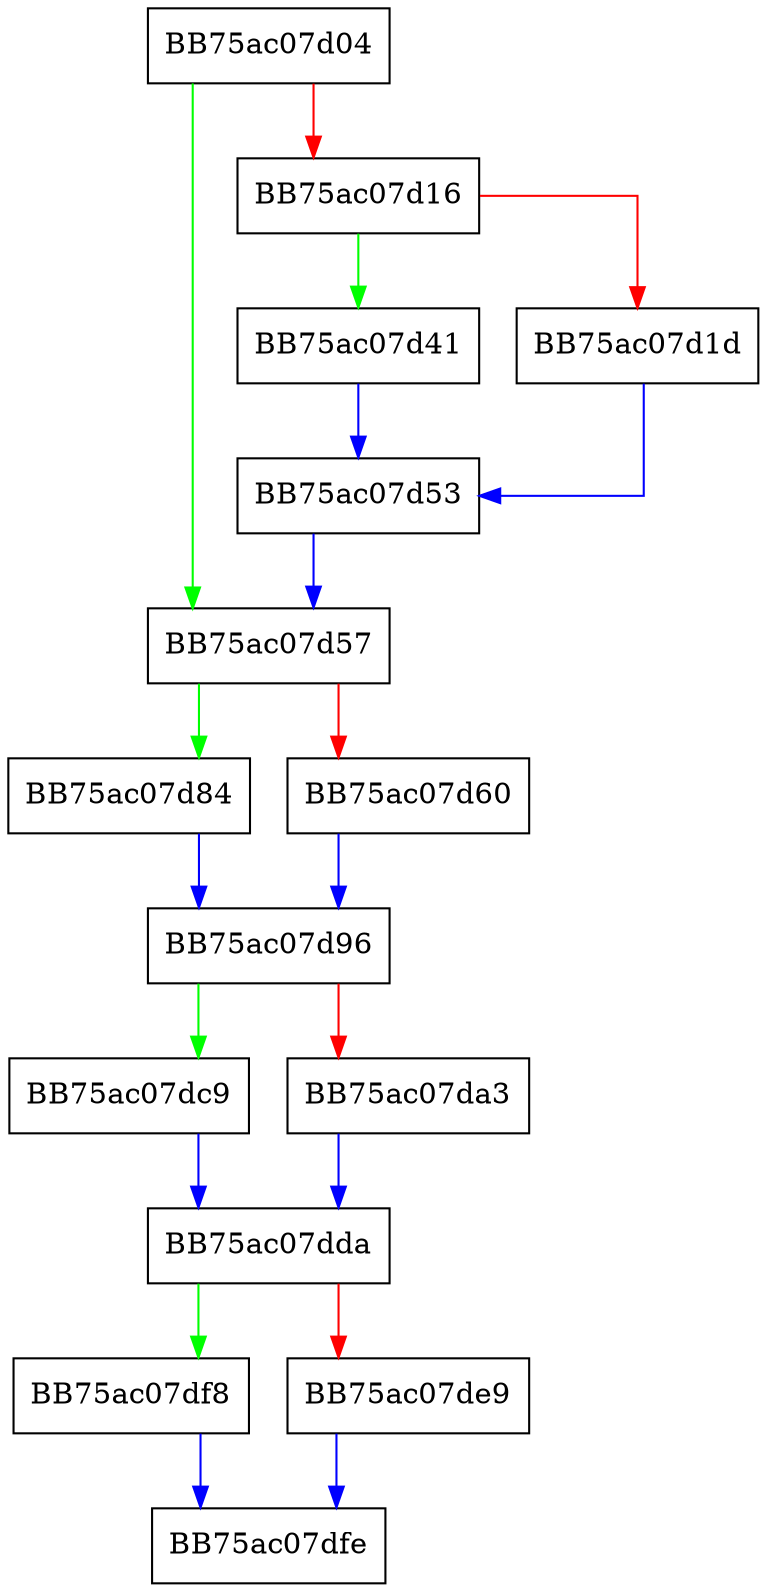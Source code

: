 digraph ZSTD_setBasePrices {
  node [shape="box"];
  graph [splines=ortho];
  BB75ac07d04 -> BB75ac07d57 [color="green"];
  BB75ac07d04 -> BB75ac07d16 [color="red"];
  BB75ac07d16 -> BB75ac07d41 [color="green"];
  BB75ac07d16 -> BB75ac07d1d [color="red"];
  BB75ac07d1d -> BB75ac07d53 [color="blue"];
  BB75ac07d41 -> BB75ac07d53 [color="blue"];
  BB75ac07d53 -> BB75ac07d57 [color="blue"];
  BB75ac07d57 -> BB75ac07d84 [color="green"];
  BB75ac07d57 -> BB75ac07d60 [color="red"];
  BB75ac07d60 -> BB75ac07d96 [color="blue"];
  BB75ac07d84 -> BB75ac07d96 [color="blue"];
  BB75ac07d96 -> BB75ac07dc9 [color="green"];
  BB75ac07d96 -> BB75ac07da3 [color="red"];
  BB75ac07da3 -> BB75ac07dda [color="blue"];
  BB75ac07dc9 -> BB75ac07dda [color="blue"];
  BB75ac07dda -> BB75ac07df8 [color="green"];
  BB75ac07dda -> BB75ac07de9 [color="red"];
  BB75ac07de9 -> BB75ac07dfe [color="blue"];
  BB75ac07df8 -> BB75ac07dfe [color="blue"];
}
